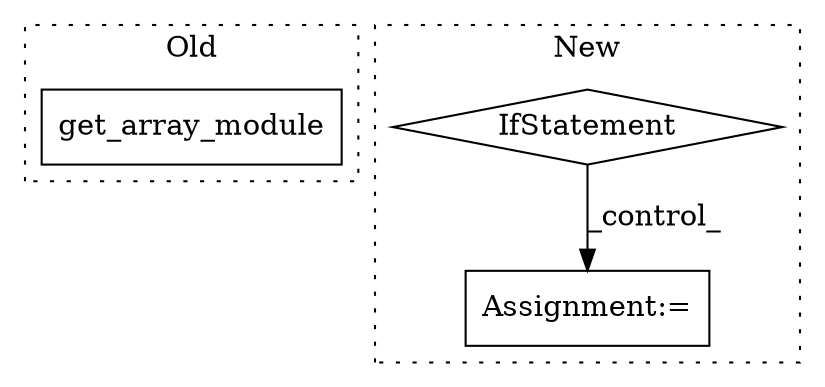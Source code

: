 digraph G {
subgraph cluster0 {
1 [label="get_array_module" a="32" s="298,321" l="17,1" shape="box"];
label = "Old";
style="dotted";
}
subgraph cluster1 {
2 [label="IfStatement" a="25" s="443,473" l="4,2" shape="diamond"];
3 [label="Assignment:=" a="7" s="557" l="1" shape="box"];
label = "New";
style="dotted";
}
2 -> 3 [label="_control_"];
}